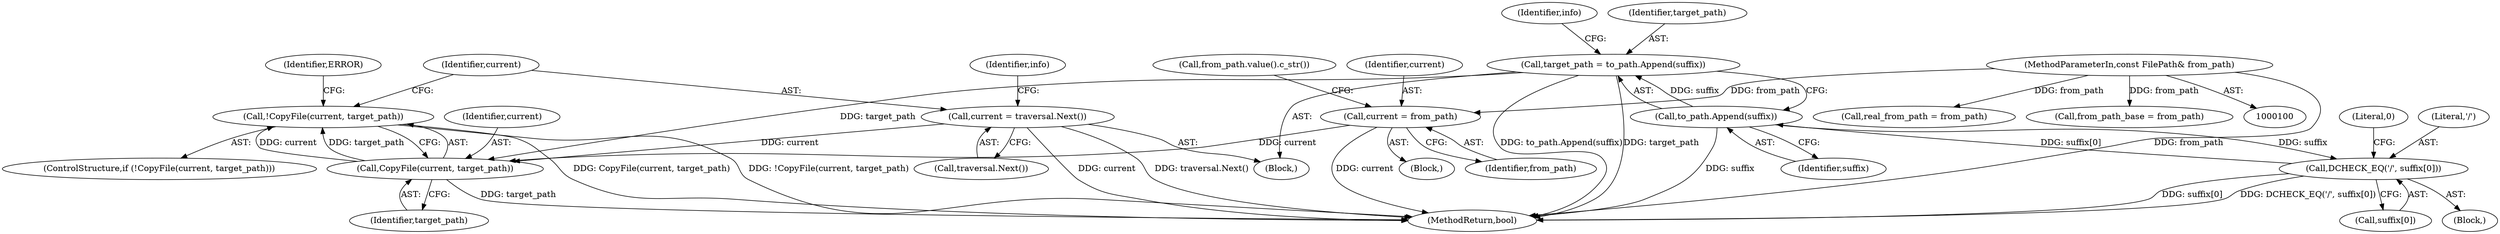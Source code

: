 digraph "0_Chrome_23803a58e481e464a787e4b2c461af9e62f03905@API" {
"1000328" [label="(Call,!CopyFile(current, target_path))"];
"1000329" [label="(Call,CopyFile(current, target_path))"];
"1000350" [label="(Call,current = traversal.Next())"];
"1000198" [label="(Call,current = from_path)"];
"1000101" [label="(MethodParameterIn,const FilePath& from_path)"];
"1000276" [label="(Call,target_path = to_path.Append(suffix))"];
"1000278" [label="(Call,to_path.Append(suffix))"];
"1000267" [label="(Call,DCHECK_EQ('/', suffix[0]))"];
"1000327" [label="(ControlStructure,if (!CopyFile(current, target_path)))"];
"1000157" [label="(Call,real_from_path = from_path)"];
"1000226" [label="(Call,from_path_base = from_path)"];
"1000101" [label="(MethodParameterIn,const FilePath& from_path)"];
"1000268" [label="(Literal,'/')"];
"1000200" [label="(Identifier,from_path)"];
"1000330" [label="(Identifier,current)"];
"1000273" [label="(Literal,0)"];
"1000261" [label="(Block,)"];
"1000267" [label="(Call,DCHECK_EQ('/', suffix[0]))"];
"1000284" [label="(Identifier,info)"];
"1000266" [label="(Block,)"];
"1000351" [label="(Identifier,current)"];
"1000355" [label="(Identifier,info)"];
"1000331" [label="(Identifier,target_path)"];
"1000198" [label="(Call,current = from_path)"];
"1000276" [label="(Call,target_path = to_path.Append(suffix))"];
"1000104" [label="(Block,)"];
"1000199" [label="(Identifier,current)"];
"1000329" [label="(Call,CopyFile(current, target_path))"];
"1000204" [label="(Call,from_path.value().c_str())"];
"1000328" [label="(Call,!CopyFile(current, target_path))"];
"1000269" [label="(Call,suffix[0])"];
"1000278" [label="(Call,to_path.Append(suffix))"];
"1000352" [label="(Call,traversal.Next())"];
"1000277" [label="(Identifier,target_path)"];
"1000279" [label="(Identifier,suffix)"];
"1000335" [label="(Identifier,ERROR)"];
"1000358" [label="(MethodReturn,bool)"];
"1000350" [label="(Call,current = traversal.Next())"];
"1000328" -> "1000327"  [label="AST: "];
"1000328" -> "1000329"  [label="CFG: "];
"1000329" -> "1000328"  [label="AST: "];
"1000335" -> "1000328"  [label="CFG: "];
"1000351" -> "1000328"  [label="CFG: "];
"1000328" -> "1000358"  [label="DDG: CopyFile(current, target_path)"];
"1000328" -> "1000358"  [label="DDG: !CopyFile(current, target_path)"];
"1000329" -> "1000328"  [label="DDG: current"];
"1000329" -> "1000328"  [label="DDG: target_path"];
"1000329" -> "1000331"  [label="CFG: "];
"1000330" -> "1000329"  [label="AST: "];
"1000331" -> "1000329"  [label="AST: "];
"1000329" -> "1000358"  [label="DDG: target_path"];
"1000350" -> "1000329"  [label="DDG: current"];
"1000198" -> "1000329"  [label="DDG: current"];
"1000276" -> "1000329"  [label="DDG: target_path"];
"1000350" -> "1000261"  [label="AST: "];
"1000350" -> "1000352"  [label="CFG: "];
"1000351" -> "1000350"  [label="AST: "];
"1000352" -> "1000350"  [label="AST: "];
"1000355" -> "1000350"  [label="CFG: "];
"1000350" -> "1000358"  [label="DDG: current"];
"1000350" -> "1000358"  [label="DDG: traversal.Next()"];
"1000198" -> "1000104"  [label="AST: "];
"1000198" -> "1000200"  [label="CFG: "];
"1000199" -> "1000198"  [label="AST: "];
"1000200" -> "1000198"  [label="AST: "];
"1000204" -> "1000198"  [label="CFG: "];
"1000198" -> "1000358"  [label="DDG: current"];
"1000101" -> "1000198"  [label="DDG: from_path"];
"1000101" -> "1000100"  [label="AST: "];
"1000101" -> "1000358"  [label="DDG: from_path"];
"1000101" -> "1000157"  [label="DDG: from_path"];
"1000101" -> "1000226"  [label="DDG: from_path"];
"1000276" -> "1000261"  [label="AST: "];
"1000276" -> "1000278"  [label="CFG: "];
"1000277" -> "1000276"  [label="AST: "];
"1000278" -> "1000276"  [label="AST: "];
"1000284" -> "1000276"  [label="CFG: "];
"1000276" -> "1000358"  [label="DDG: to_path.Append(suffix)"];
"1000276" -> "1000358"  [label="DDG: target_path"];
"1000278" -> "1000276"  [label="DDG: suffix"];
"1000278" -> "1000279"  [label="CFG: "];
"1000279" -> "1000278"  [label="AST: "];
"1000278" -> "1000358"  [label="DDG: suffix"];
"1000278" -> "1000267"  [label="DDG: suffix"];
"1000267" -> "1000278"  [label="DDG: suffix[0]"];
"1000267" -> "1000266"  [label="AST: "];
"1000267" -> "1000269"  [label="CFG: "];
"1000268" -> "1000267"  [label="AST: "];
"1000269" -> "1000267"  [label="AST: "];
"1000273" -> "1000267"  [label="CFG: "];
"1000267" -> "1000358"  [label="DDG: suffix[0]"];
"1000267" -> "1000358"  [label="DDG: DCHECK_EQ('/', suffix[0])"];
}
